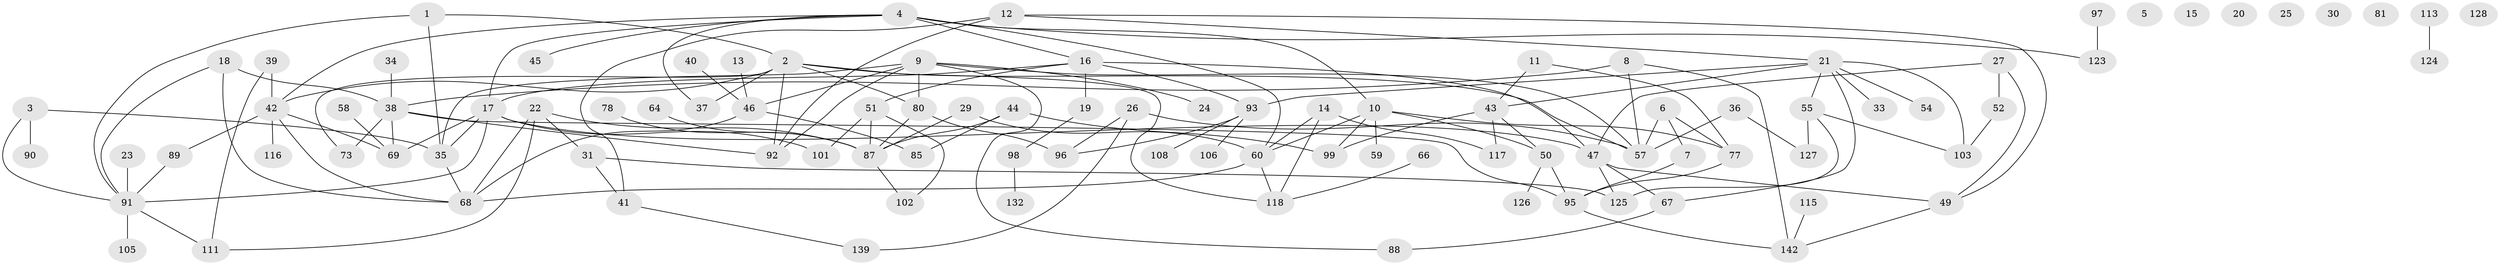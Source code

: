 // original degree distribution, {2: 0.2638888888888889, 5: 0.0763888888888889, 3: 0.24305555555555555, 6: 0.027777777777777776, 0: 0.04861111111111111, 7: 0.006944444444444444, 1: 0.1875, 4: 0.1388888888888889, 8: 0.006944444444444444}
// Generated by graph-tools (version 1.1) at 2025/41/03/06/25 10:41:20]
// undirected, 99 vertices, 145 edges
graph export_dot {
graph [start="1"]
  node [color=gray90,style=filled];
  1 [super="+120"];
  2 [super="+56"];
  3;
  4 [super="+32"];
  5;
  6 [super="+72"];
  7;
  8;
  9 [super="+86"];
  10 [super="+65"];
  11;
  12 [super="+76"];
  13;
  14 [super="+63"];
  15;
  16 [super="+134"];
  17 [super="+62"];
  18 [super="+100"];
  19 [super="+83"];
  20;
  21 [super="+61"];
  22 [super="+82"];
  23;
  24;
  25;
  26 [super="+28"];
  27 [super="+74"];
  29;
  30;
  31;
  33;
  34;
  35 [super="+112"];
  36;
  37 [super="+70"];
  38 [super="+94"];
  39;
  40;
  41 [super="+48"];
  42 [super="+122"];
  43 [super="+136"];
  44;
  45;
  46 [super="+84"];
  47 [super="+75"];
  49 [super="+53"];
  50 [super="+107"];
  51;
  52;
  54;
  55 [super="+135"];
  57 [super="+121"];
  58 [super="+71"];
  59;
  60 [super="+79"];
  64;
  66;
  67 [super="+104"];
  68 [super="+109"];
  69 [super="+143"];
  73;
  77 [super="+119"];
  78;
  80;
  81;
  85;
  87 [super="+114"];
  88;
  89;
  90;
  91 [super="+129"];
  92;
  93 [super="+133"];
  95 [super="+140"];
  96 [super="+110"];
  97;
  98 [super="+131"];
  99;
  101;
  102 [super="+141"];
  103;
  105;
  106;
  108;
  111;
  113;
  115 [super="+138"];
  116;
  117;
  118 [super="+137"];
  123;
  124;
  125;
  126;
  127 [super="+130"];
  128;
  132;
  139;
  142 [super="+144"];
  1 -- 35;
  1 -- 2;
  1 -- 91;
  2 -- 42;
  2 -- 118;
  2 -- 80;
  2 -- 73;
  2 -- 92;
  2 -- 37;
  2 -- 57;
  3 -- 35;
  3 -- 90;
  3 -- 91;
  4 -- 10;
  4 -- 17;
  4 -- 45;
  4 -- 123;
  4 -- 42;
  4 -- 37;
  4 -- 60;
  4 -- 16;
  6 -- 7;
  6 -- 77;
  6 -- 57;
  7 -- 95;
  8 -- 142;
  8 -- 38;
  8 -- 57;
  9 -- 35;
  9 -- 46;
  9 -- 80;
  9 -- 88;
  9 -- 92;
  9 -- 24;
  9 -- 57;
  10 -- 50;
  10 -- 59;
  10 -- 99;
  10 -- 77;
  10 -- 60;
  11 -- 43;
  11 -- 77;
  12 -- 41;
  12 -- 21;
  12 -- 92;
  12 -- 49;
  13 -- 46;
  14 -- 118;
  14 -- 60;
  14 -- 117;
  16 -- 19 [weight=2];
  16 -- 47;
  16 -- 93;
  16 -- 51;
  16 -- 17;
  17 -- 35;
  17 -- 69;
  17 -- 101;
  17 -- 91;
  17 -- 47;
  18 -- 68;
  18 -- 91;
  18 -- 38;
  19 -- 98;
  21 -- 33;
  21 -- 93;
  21 -- 103;
  21 -- 67;
  21 -- 54;
  21 -- 55;
  21 -- 43;
  22 -- 111;
  22 -- 87;
  22 -- 31;
  22 -- 68;
  23 -- 91;
  26 -- 139;
  26 -- 96;
  26 -- 57;
  27 -- 47;
  27 -- 52;
  27 -- 49;
  29 -- 60;
  29 -- 87;
  31 -- 41;
  31 -- 125;
  34 -- 38;
  35 -- 68;
  36 -- 57;
  36 -- 127;
  38 -- 92;
  38 -- 73;
  38 -- 95;
  38 -- 69;
  39 -- 111;
  39 -- 42;
  40 -- 46;
  41 -- 139;
  42 -- 68;
  42 -- 69;
  42 -- 89;
  42 -- 116;
  43 -- 99;
  43 -- 117;
  43 -- 50;
  44 -- 85;
  44 -- 99;
  44 -- 87;
  46 -- 85;
  46 -- 68;
  47 -- 67;
  47 -- 125;
  47 -- 49;
  49 -- 142;
  50 -- 126;
  50 -- 95;
  51 -- 101;
  51 -- 102;
  51 -- 87;
  52 -- 103;
  55 -- 103;
  55 -- 125;
  55 -- 127;
  58 -- 69;
  60 -- 118;
  60 -- 68;
  64 -- 87;
  66 -- 118;
  67 -- 88;
  77 -- 95;
  78 -- 87;
  80 -- 87;
  80 -- 96;
  87 -- 102;
  89 -- 91;
  91 -- 105;
  91 -- 111;
  93 -- 108;
  93 -- 106;
  93 -- 96;
  95 -- 142;
  97 -- 123;
  98 -- 132;
  113 -- 124;
  115 -- 142;
}
